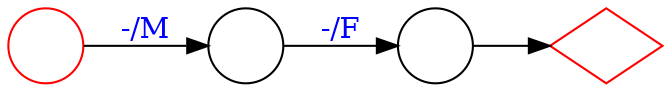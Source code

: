 digraph G {
	rankdir=LR;
	
    S [label="", shape=circle, color=red];
    E [label="", shape=diamond, color=red];

    I1 [label="", shape=circle];
    I2 [label="", shape=circle];

S->I1 [label="-/M", fontcolor=blue];
I1->I2 [label="-/F", fontcolor=blue];
I2->E;


}
